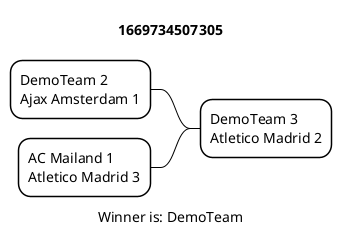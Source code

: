 @startmindmap 1669734507305.png
    <style>
    mindmapDiagram{
        node{
            BackgroundColor White

        }
        LineColor Black
    }
    </style>
title 1669734507305

- DemoTeam 3 \nAtletico Madrid 2

-- DemoTeam 2 \nAjax Amsterdam 1

-- AC Mailand 1 \nAtletico Madrid 3
caption Winner is: DemoTeam
@endmindmap
